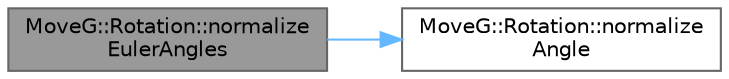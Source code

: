 digraph "MoveG::Rotation::normalizeEulerAngles"
{
 // INTERACTIVE_SVG=YES
 // LATEX_PDF_SIZE
  bgcolor="transparent";
  edge [fontname=Helvetica,fontsize=10,labelfontname=Helvetica,labelfontsize=10];
  node [fontname=Helvetica,fontsize=10,shape=box,height=0.2,width=0.4];
  rankdir="LR";
  Node1 [id="Node000001",label="MoveG::Rotation::normalize\lEulerAngles",height=0.2,width=0.4,color="gray40", fillcolor="grey60", style="filled", fontcolor="black",tooltip="Normalizes Euler angles to the range [-π, π]."];
  Node1 -> Node2 [id="edge1_Node000001_Node000002",color="steelblue1",style="solid",tooltip=" "];
  Node2 [id="Node000002",label="MoveG::Rotation::normalize\lAngle",height=0.2,width=0.4,color="grey40", fillcolor="white", style="filled",URL="$classMoveG_1_1Rotation.html#a3799c230f5792e797df704e7703e0a61",tooltip="Normalizes an angle to the range [-π, π]."];
}
